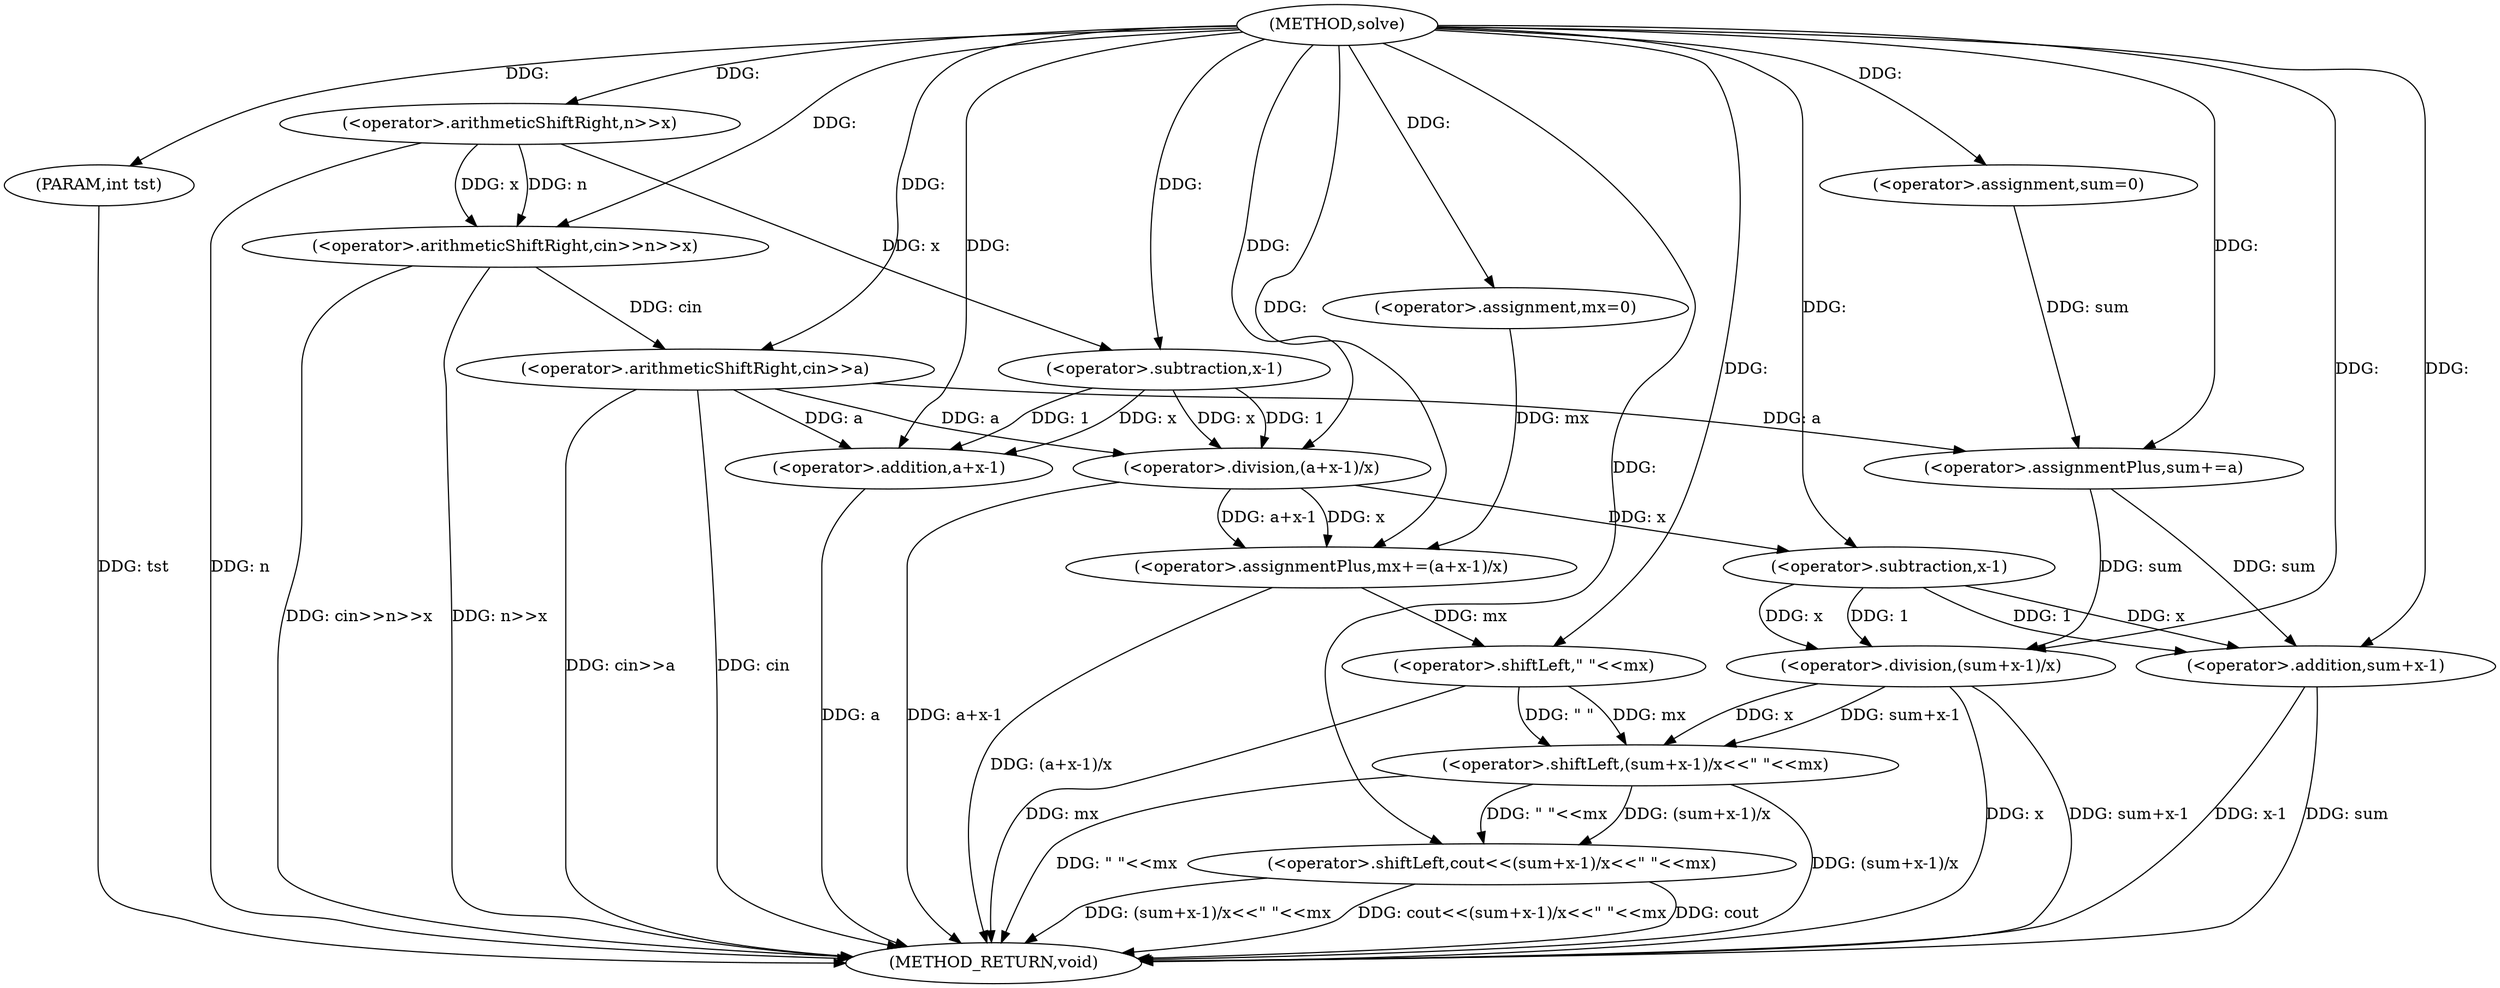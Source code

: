 digraph "solve" {  
"1000160" [label = "(METHOD,solve)" ]
"1000208" [label = "(METHOD_RETURN,void)" ]
"1000161" [label = "(PARAM,int tst)" ]
"1000165" [label = "(<operator>.arithmeticShiftRight,cin>>n>>x)" ]
"1000171" [label = "(<operator>.assignment,sum=0)" ]
"1000175" [label = "(<operator>.assignment,mx=0)" ]
"1000195" [label = "(<operator>.shiftLeft,cout<<(sum+x-1)/x<<\" \"<<mx)" ]
"1000180" [label = "(<operator>.arithmeticShiftRight,cin>>a)" ]
"1000183" [label = "(<operator>.assignmentPlus,sum+=a)" ]
"1000186" [label = "(<operator>.assignmentPlus,mx+=(a+x-1)/x)" ]
"1000167" [label = "(<operator>.arithmeticShiftRight,n>>x)" ]
"1000197" [label = "(<operator>.shiftLeft,(sum+x-1)/x<<\" \"<<mx)" ]
"1000188" [label = "(<operator>.division,(a+x-1)/x)" ]
"1000198" [label = "(<operator>.division,(sum+x-1)/x)" ]
"1000205" [label = "(<operator>.shiftLeft,\" \"<<mx)" ]
"1000189" [label = "(<operator>.addition,a+x-1)" ]
"1000199" [label = "(<operator>.addition,sum+x-1)" ]
"1000191" [label = "(<operator>.subtraction,x-1)" ]
"1000201" [label = "(<operator>.subtraction,x-1)" ]
  "1000161" -> "1000208"  [ label = "DDG: tst"] 
  "1000167" -> "1000208"  [ label = "DDG: n"] 
  "1000165" -> "1000208"  [ label = "DDG: n>>x"] 
  "1000165" -> "1000208"  [ label = "DDG: cin>>n>>x"] 
  "1000180" -> "1000208"  [ label = "DDG: cin"] 
  "1000180" -> "1000208"  [ label = "DDG: cin>>a"] 
  "1000189" -> "1000208"  [ label = "DDG: a"] 
  "1000188" -> "1000208"  [ label = "DDG: a+x-1"] 
  "1000186" -> "1000208"  [ label = "DDG: (a+x-1)/x"] 
  "1000199" -> "1000208"  [ label = "DDG: sum"] 
  "1000199" -> "1000208"  [ label = "DDG: x-1"] 
  "1000198" -> "1000208"  [ label = "DDG: sum+x-1"] 
  "1000198" -> "1000208"  [ label = "DDG: x"] 
  "1000197" -> "1000208"  [ label = "DDG: (sum+x-1)/x"] 
  "1000205" -> "1000208"  [ label = "DDG: mx"] 
  "1000197" -> "1000208"  [ label = "DDG: \" \"<<mx"] 
  "1000195" -> "1000208"  [ label = "DDG: (sum+x-1)/x<<\" \"<<mx"] 
  "1000195" -> "1000208"  [ label = "DDG: cout<<(sum+x-1)/x<<\" \"<<mx"] 
  "1000195" -> "1000208"  [ label = "DDG: cout"] 
  "1000160" -> "1000161"  [ label = "DDG: "] 
  "1000160" -> "1000171"  [ label = "DDG: "] 
  "1000160" -> "1000175"  [ label = "DDG: "] 
  "1000160" -> "1000165"  [ label = "DDG: "] 
  "1000167" -> "1000165"  [ label = "DDG: n"] 
  "1000167" -> "1000165"  [ label = "DDG: x"] 
  "1000180" -> "1000183"  [ label = "DDG: a"] 
  "1000160" -> "1000183"  [ label = "DDG: "] 
  "1000188" -> "1000186"  [ label = "DDG: x"] 
  "1000188" -> "1000186"  [ label = "DDG: a+x-1"] 
  "1000160" -> "1000195"  [ label = "DDG: "] 
  "1000197" -> "1000195"  [ label = "DDG: (sum+x-1)/x"] 
  "1000197" -> "1000195"  [ label = "DDG: \" \"<<mx"] 
  "1000160" -> "1000167"  [ label = "DDG: "] 
  "1000165" -> "1000180"  [ label = "DDG: cin"] 
  "1000160" -> "1000180"  [ label = "DDG: "] 
  "1000171" -> "1000183"  [ label = "DDG: sum"] 
  "1000175" -> "1000186"  [ label = "DDG: mx"] 
  "1000160" -> "1000186"  [ label = "DDG: "] 
  "1000198" -> "1000197"  [ label = "DDG: sum+x-1"] 
  "1000198" -> "1000197"  [ label = "DDG: x"] 
  "1000205" -> "1000197"  [ label = "DDG: mx"] 
  "1000205" -> "1000197"  [ label = "DDG: \" \""] 
  "1000191" -> "1000188"  [ label = "DDG: 1"] 
  "1000191" -> "1000188"  [ label = "DDG: x"] 
  "1000160" -> "1000188"  [ label = "DDG: "] 
  "1000180" -> "1000188"  [ label = "DDG: a"] 
  "1000201" -> "1000198"  [ label = "DDG: x"] 
  "1000201" -> "1000198"  [ label = "DDG: 1"] 
  "1000183" -> "1000198"  [ label = "DDG: sum"] 
  "1000160" -> "1000198"  [ label = "DDG: "] 
  "1000160" -> "1000205"  [ label = "DDG: "] 
  "1000186" -> "1000205"  [ label = "DDG: mx"] 
  "1000160" -> "1000189"  [ label = "DDG: "] 
  "1000180" -> "1000189"  [ label = "DDG: a"] 
  "1000191" -> "1000189"  [ label = "DDG: 1"] 
  "1000191" -> "1000189"  [ label = "DDG: x"] 
  "1000183" -> "1000199"  [ label = "DDG: sum"] 
  "1000160" -> "1000199"  [ label = "DDG: "] 
  "1000201" -> "1000199"  [ label = "DDG: x"] 
  "1000201" -> "1000199"  [ label = "DDG: 1"] 
  "1000167" -> "1000191"  [ label = "DDG: x"] 
  "1000160" -> "1000191"  [ label = "DDG: "] 
  "1000188" -> "1000201"  [ label = "DDG: x"] 
  "1000160" -> "1000201"  [ label = "DDG: "] 
}
